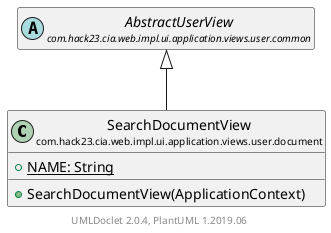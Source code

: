 @startuml
    set namespaceSeparator none
    hide empty fields
    hide empty methods

    class "<size:14>SearchDocumentView\n<size:10>com.hack23.cia.web.impl.ui.application.views.user.document" as com.hack23.cia.web.impl.ui.application.views.user.document.SearchDocumentView [[SearchDocumentView.html]] {
        {static} +NAME: String
        +SearchDocumentView(ApplicationContext)
    }

    abstract class "<size:14>AbstractUserView\n<size:10>com.hack23.cia.web.impl.ui.application.views.user.common" as com.hack23.cia.web.impl.ui.application.views.user.common.AbstractUserView [[../common/AbstractUserView.html]]

    com.hack23.cia.web.impl.ui.application.views.user.common.AbstractUserView <|-- com.hack23.cia.web.impl.ui.application.views.user.document.SearchDocumentView

    center footer UMLDoclet 2.0.4, PlantUML 1.2019.06
@enduml
